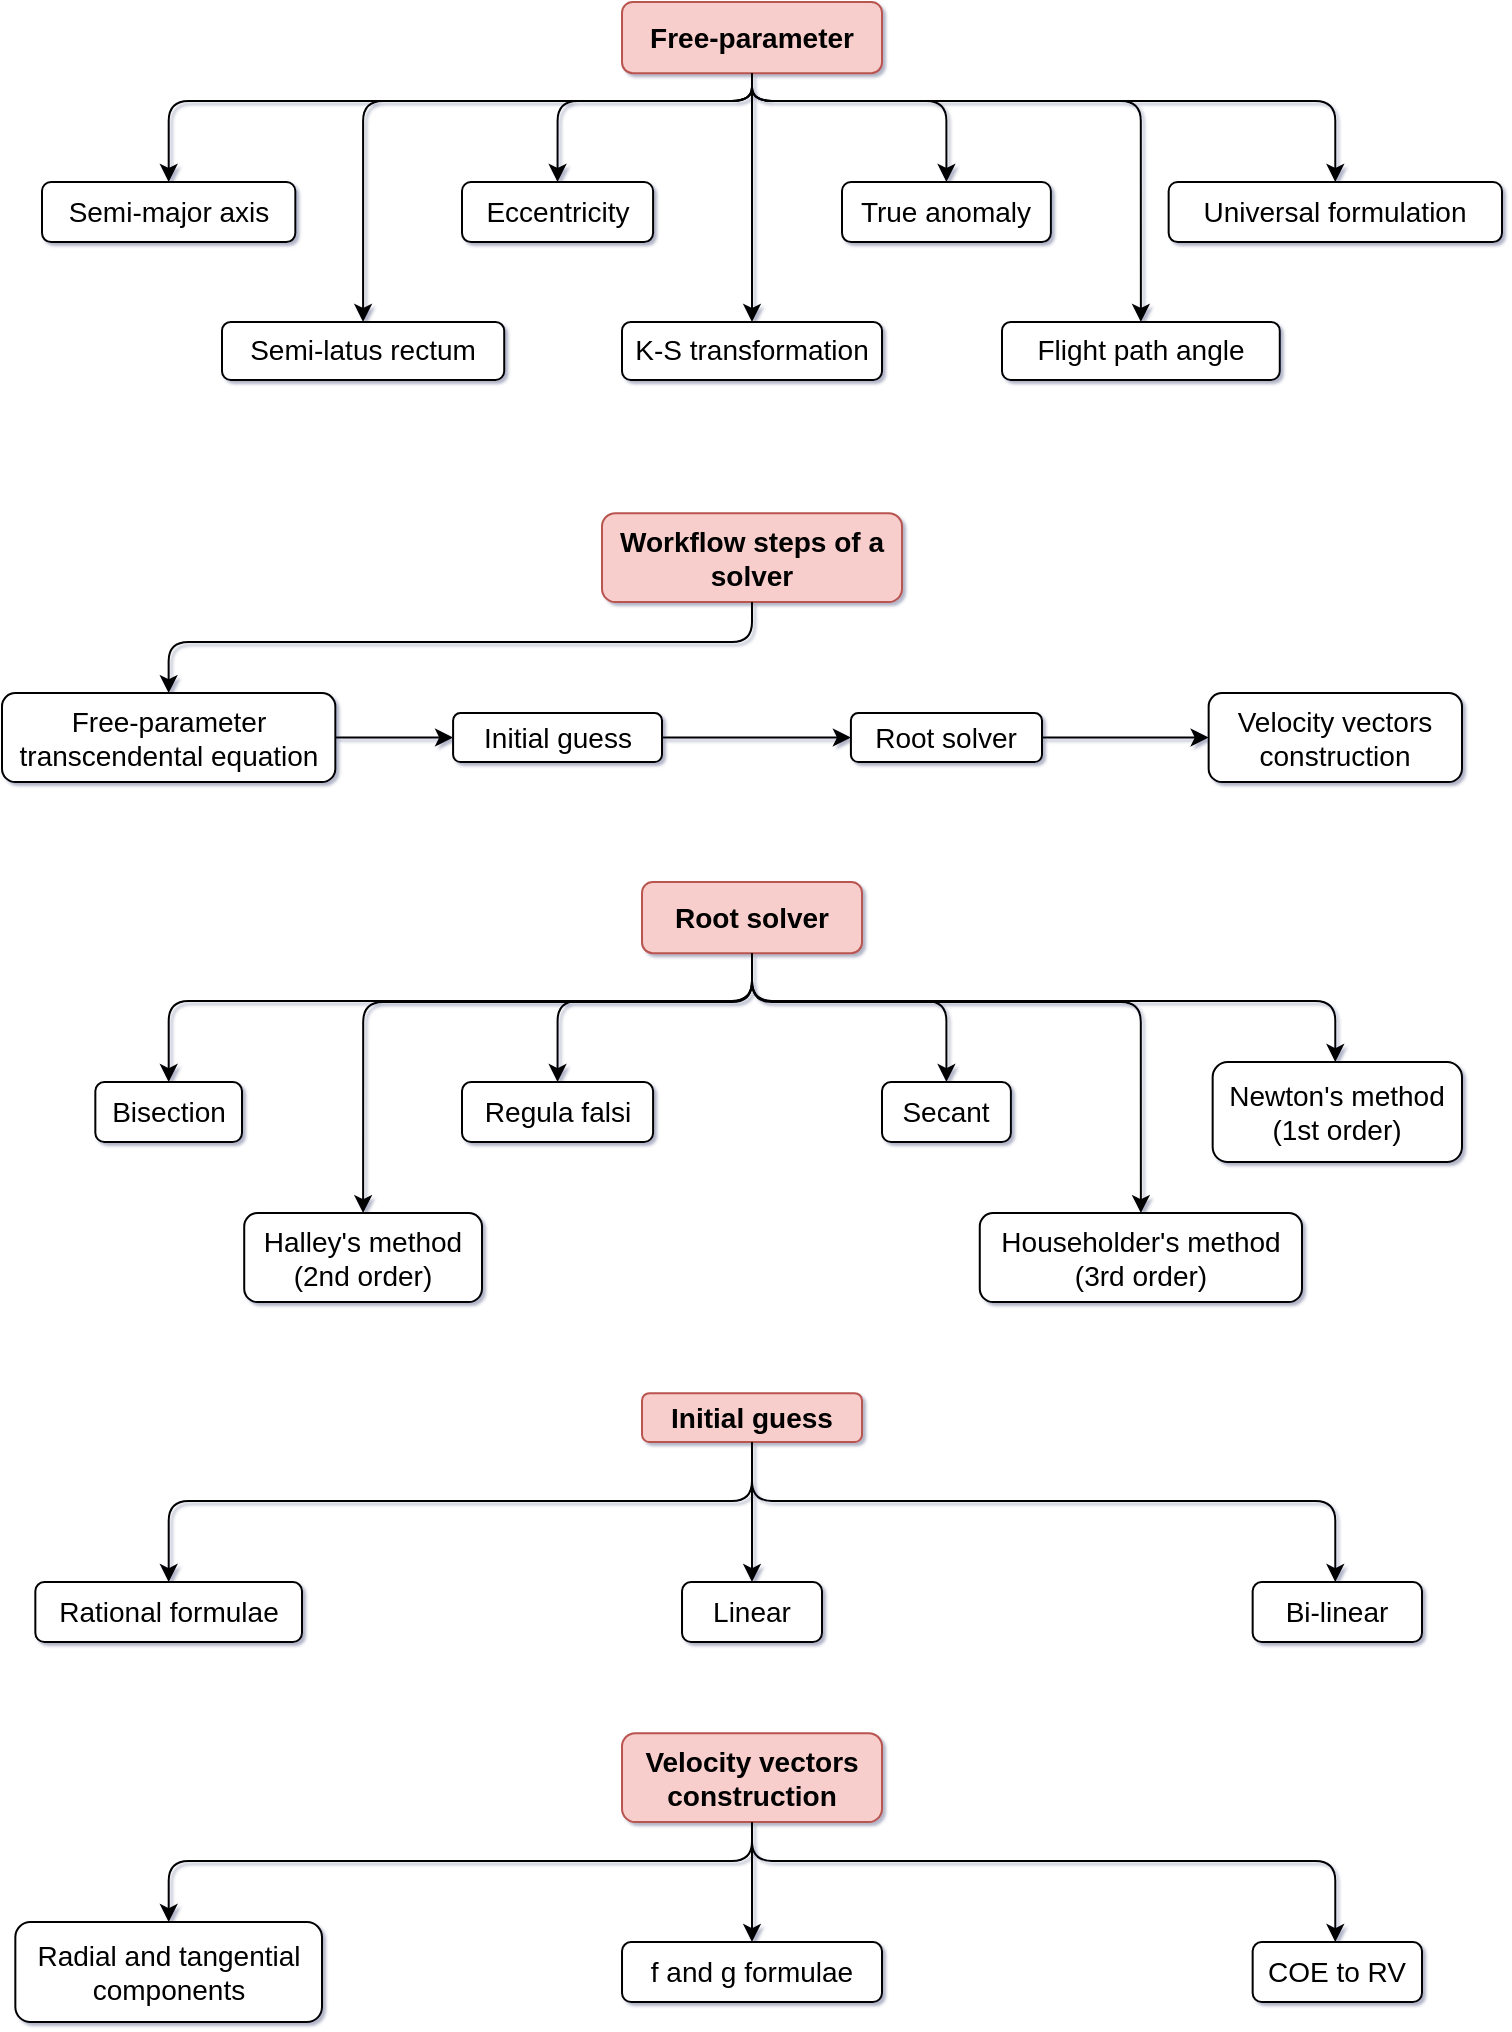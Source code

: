 <mxfile version="14.9.0" type="device" pages="2"><diagram id="C5RBs43oDa-KdzZeNtuy" name="Solver workflow"><mxGraphModel dx="1210" dy="611" grid="1" gridSize="10" guides="1" tooltips="1" connect="1" arrows="1" fold="1" page="1" pageScale="1" pageWidth="827" pageHeight="1169" math="0" shadow="1"><root><mxCell id="WIyWlLk6GJQsqaUBKTNV-0"/><mxCell id="WIyWlLk6GJQsqaUBKTNV-1" parent="WIyWlLk6GJQsqaUBKTNV-0"/><mxCell id="WIyWlLk6GJQsqaUBKTNV-3" value="&lt;div style=&quot;font-size: 14px;&quot;&gt;Free-parameter&lt;/div&gt;" style="whiteSpace=wrap;html=1;fontSize=14;glass=0;strokeWidth=1;shadow=0;fillColor=#f8cecc;strokeColor=#b85450;fontStyle=1;rounded=1;" parent="WIyWlLk6GJQsqaUBKTNV-1" vertex="1"><mxGeometry x="340.01" y="110" width="129.99" height="35.57" as="geometry"/></mxCell><mxCell id="WIyWlLk6GJQsqaUBKTNV-7" value="Semi-major axis" style="whiteSpace=wrap;html=1;fontSize=14;glass=0;strokeWidth=1;shadow=0;rounded=1;" parent="WIyWlLk6GJQsqaUBKTNV-1" vertex="1"><mxGeometry x="50" y="200" width="126.67" height="30.04" as="geometry"/></mxCell><mxCell id="bTKk4AEzW8FIw3MrJDpd-3" style="edgeStyle=orthogonalEdgeStyle;orthogonalLoop=1;jettySize=auto;html=1;fontSize=12;" edge="1" parent="WIyWlLk6GJQsqaUBKTNV-1" source="WIyWlLk6GJQsqaUBKTNV-3" target="WIyWlLk6GJQsqaUBKTNV-7"><mxGeometry x="30" y="90" as="geometry"><Array as="points"><mxPoint x="405.0" y="159.456"/><mxPoint x="113.333" y="159.456"/></Array></mxGeometry></mxCell><mxCell id="gIH_APP9Zbhu76MqHAaZ-1" value="Eccentricity" style="whiteSpace=wrap;html=1;fontSize=14;glass=0;strokeWidth=1;shadow=0;rounded=1;" parent="WIyWlLk6GJQsqaUBKTNV-1" vertex="1"><mxGeometry x="260" y="200" width="95.55" height="30.04" as="geometry"/></mxCell><mxCell id="bTKk4AEzW8FIw3MrJDpd-5" style="edgeStyle=orthogonalEdgeStyle;orthogonalLoop=1;jettySize=auto;html=1;entryX=0.5;entryY=0;entryDx=0;entryDy=0;fontSize=12;" edge="1" parent="WIyWlLk6GJQsqaUBKTNV-1" source="WIyWlLk6GJQsqaUBKTNV-3" target="gIH_APP9Zbhu76MqHAaZ-1"><mxGeometry x="30" y="90" as="geometry"><Array as="points"><mxPoint x="405.0" y="159.456"/><mxPoint x="307.778" y="159.456"/></Array></mxGeometry></mxCell><mxCell id="gIH_APP9Zbhu76MqHAaZ-2" value="Semi-latus rectum" style="whiteSpace=wrap;html=1;fontSize=14;glass=0;strokeWidth=1;shadow=0;rounded=1;" parent="WIyWlLk6GJQsqaUBKTNV-1" vertex="1"><mxGeometry x="140" y="270" width="141.11" height="28.95" as="geometry"/></mxCell><mxCell id="bTKk4AEzW8FIw3MrJDpd-8" style="edgeStyle=orthogonalEdgeStyle;orthogonalLoop=1;jettySize=auto;html=1;fontSize=12;" edge="1" parent="WIyWlLk6GJQsqaUBKTNV-1" source="WIyWlLk6GJQsqaUBKTNV-3" target="gIH_APP9Zbhu76MqHAaZ-2"><mxGeometry x="30" y="90" as="geometry"><Array as="points"><mxPoint x="405.0" y="159.456"/><mxPoint x="210.556" y="159.456"/></Array></mxGeometry></mxCell><mxCell id="gIH_APP9Zbhu76MqHAaZ-3" value="True anomaly" style="whiteSpace=wrap;html=1;fontSize=14;glass=0;strokeWidth=1;shadow=0;rounded=1;" parent="WIyWlLk6GJQsqaUBKTNV-1" vertex="1"><mxGeometry x="450" y="200" width="104.45" height="30.04" as="geometry"/></mxCell><mxCell id="bTKk4AEzW8FIw3MrJDpd-7" style="edgeStyle=orthogonalEdgeStyle;orthogonalLoop=1;jettySize=auto;html=1;entryX=0.5;entryY=0;entryDx=0;entryDy=0;fontSize=12;" edge="1" parent="WIyWlLk6GJQsqaUBKTNV-1" source="WIyWlLk6GJQsqaUBKTNV-3" target="gIH_APP9Zbhu76MqHAaZ-3"><mxGeometry x="30" y="90" as="geometry"><Array as="points"><mxPoint x="405.0" y="159.456"/><mxPoint x="502.222" y="159.456"/></Array></mxGeometry></mxCell><mxCell id="bTKk4AEzW8FIw3MrJDpd-0" value="Universal formulation" style="whiteSpace=wrap;html=1;fontSize=14;glass=0;strokeWidth=1;shadow=0;rounded=1;" vertex="1" parent="WIyWlLk6GJQsqaUBKTNV-1"><mxGeometry x="613.33" y="200" width="166.67" height="30.04" as="geometry"/></mxCell><mxCell id="bTKk4AEzW8FIw3MrJDpd-6" style="edgeStyle=orthogonalEdgeStyle;orthogonalLoop=1;jettySize=auto;html=1;fontSize=12;" edge="1" parent="WIyWlLk6GJQsqaUBKTNV-1" source="WIyWlLk6GJQsqaUBKTNV-3" target="bTKk4AEzW8FIw3MrJDpd-0"><mxGeometry x="30" y="90" as="geometry"><Array as="points"><mxPoint x="405.0" y="159.456"/><mxPoint x="696.667" y="159.456"/></Array></mxGeometry></mxCell><mxCell id="bTKk4AEzW8FIw3MrJDpd-1" value="K-S transformation" style="whiteSpace=wrap;html=1;fontSize=14;glass=0;strokeWidth=1;shadow=0;rounded=1;" vertex="1" parent="WIyWlLk6GJQsqaUBKTNV-1"><mxGeometry x="340" y="270" width="130.01" height="28.95" as="geometry"/></mxCell><mxCell id="bTKk4AEzW8FIw3MrJDpd-9" style="edgeStyle=orthogonalEdgeStyle;orthogonalLoop=1;jettySize=auto;html=1;entryX=0.5;entryY=0;entryDx=0;entryDy=0;fontSize=12;" edge="1" parent="WIyWlLk6GJQsqaUBKTNV-1" source="WIyWlLk6GJQsqaUBKTNV-3" target="bTKk4AEzW8FIw3MrJDpd-1"><mxGeometry x="30" y="90" as="geometry"/></mxCell><mxCell id="bTKk4AEzW8FIw3MrJDpd-2" value="Flight path angle" style="whiteSpace=wrap;html=1;fontSize=14;glass=0;strokeWidth=1;shadow=0;rounded=1;" vertex="1" parent="WIyWlLk6GJQsqaUBKTNV-1"><mxGeometry x="530" y="270" width="138.89" height="28.95" as="geometry"/></mxCell><mxCell id="bTKk4AEzW8FIw3MrJDpd-10" style="edgeStyle=orthogonalEdgeStyle;orthogonalLoop=1;jettySize=auto;html=1;entryX=0.5;entryY=0;entryDx=0;entryDy=0;fontSize=12;" edge="1" parent="WIyWlLk6GJQsqaUBKTNV-1" source="WIyWlLk6GJQsqaUBKTNV-3" target="bTKk4AEzW8FIw3MrJDpd-2"><mxGeometry x="30" y="90" as="geometry"><Array as="points"><mxPoint x="405.0" y="159.456"/><mxPoint x="599.444" y="159.456"/></Array></mxGeometry></mxCell><mxCell id="bTKk4AEzW8FIw3MrJDpd-23" value="" style="group;rounded=1;" vertex="1" connectable="0" parent="WIyWlLk6GJQsqaUBKTNV-1"><mxGeometry x="30" y="360" width="750.0" height="145.564" as="geometry"/></mxCell><mxCell id="bTKk4AEzW8FIw3MrJDpd-13" value="Workflow steps of a solver" style="whiteSpace=wrap;html=1;fontSize=14;glass=0;strokeWidth=1;shadow=0;fillColor=#f8cecc;strokeColor=#b85450;fontStyle=1;container=0;rounded=1;" vertex="1" parent="bTKk4AEzW8FIw3MrJDpd-23"><mxGeometry x="300.01" y="5.57" width="149.99" height="44.43" as="geometry"/></mxCell><mxCell id="bTKk4AEzW8FIw3MrJDpd-14" value="Free-parameter transcendental equation" style="whiteSpace=wrap;html=1;fontSize=14;glass=0;strokeWidth=1;shadow=0;container=0;rounded=1;" vertex="1" parent="bTKk4AEzW8FIw3MrJDpd-23"><mxGeometry y="95.56" width="166.67" height="44.44" as="geometry"/></mxCell><mxCell id="bTKk4AEzW8FIw3MrJDpd-18" style="edgeStyle=orthogonalEdgeStyle;orthogonalLoop=1;jettySize=auto;html=1;entryX=0.5;entryY=0;entryDx=0;entryDy=0;fontSize=14;" edge="1" parent="bTKk4AEzW8FIw3MrJDpd-23" source="bTKk4AEzW8FIw3MrJDpd-13" target="bTKk4AEzW8FIw3MrJDpd-14"><mxGeometry as="geometry"><Array as="points"><mxPoint x="375" y="70"/><mxPoint x="83" y="70"/></Array></mxGeometry></mxCell><mxCell id="bTKk4AEzW8FIw3MrJDpd-15" value="&lt;div&gt;Initial guess&lt;/div&gt;" style="whiteSpace=wrap;html=1;fontSize=14;glass=0;strokeWidth=1;shadow=0;container=0;rounded=1;" vertex="1" parent="bTKk4AEzW8FIw3MrJDpd-23"><mxGeometry x="225.55" y="105.56" width="104.45" height="24.44" as="geometry"/></mxCell><mxCell id="bTKk4AEzW8FIw3MrJDpd-19" style="edgeStyle=orthogonalEdgeStyle;orthogonalLoop=1;jettySize=auto;html=1;fontSize=14;" edge="1" parent="bTKk4AEzW8FIw3MrJDpd-23" source="bTKk4AEzW8FIw3MrJDpd-14" target="bTKk4AEzW8FIw3MrJDpd-15"><mxGeometry as="geometry"/></mxCell><mxCell id="bTKk4AEzW8FIw3MrJDpd-16" value="Root solver" style="whiteSpace=wrap;html=1;fontSize=14;glass=0;strokeWidth=1;shadow=0;container=0;rounded=1;" vertex="1" parent="bTKk4AEzW8FIw3MrJDpd-23"><mxGeometry x="424.45" y="105.56" width="95.55" height="24.44" as="geometry"/></mxCell><mxCell id="bTKk4AEzW8FIw3MrJDpd-20" style="edgeStyle=orthogonalEdgeStyle;orthogonalLoop=1;jettySize=auto;html=1;entryX=0;entryY=0.5;entryDx=0;entryDy=0;fontSize=14;" edge="1" parent="bTKk4AEzW8FIw3MrJDpd-23" source="bTKk4AEzW8FIw3MrJDpd-15" target="bTKk4AEzW8FIw3MrJDpd-16"><mxGeometry as="geometry"/></mxCell><mxCell id="bTKk4AEzW8FIw3MrJDpd-17" value="Velocity vectors construction" style="whiteSpace=wrap;html=1;fontSize=14;glass=0;strokeWidth=1;shadow=0;container=0;rounded=1;" vertex="1" parent="bTKk4AEzW8FIw3MrJDpd-23"><mxGeometry x="603.33" y="95.56" width="126.67" height="44.44" as="geometry"/></mxCell><mxCell id="bTKk4AEzW8FIw3MrJDpd-21" style="edgeStyle=orthogonalEdgeStyle;orthogonalLoop=1;jettySize=auto;html=1;entryX=0;entryY=0.5;entryDx=0;entryDy=0;fontSize=14;" edge="1" parent="bTKk4AEzW8FIw3MrJDpd-23" source="bTKk4AEzW8FIw3MrJDpd-16" target="bTKk4AEzW8FIw3MrJDpd-17"><mxGeometry as="geometry"/></mxCell><mxCell id="bTKk4AEzW8FIw3MrJDpd-36" style="edgeStyle=orthogonalEdgeStyle;rounded=1;orthogonalLoop=1;jettySize=auto;html=1;entryX=0.5;entryY=0;entryDx=0;entryDy=0;fontSize=14;" edge="1" parent="WIyWlLk6GJQsqaUBKTNV-1" source="bTKk4AEzW8FIw3MrJDpd-24" target="bTKk4AEzW8FIw3MrJDpd-34"><mxGeometry relative="1" as="geometry"><Array as="points"><mxPoint x="405" y="610"/><mxPoint x="599" y="610"/></Array></mxGeometry></mxCell><mxCell id="bTKk4AEzW8FIw3MrJDpd-38" style="edgeStyle=orthogonalEdgeStyle;rounded=1;orthogonalLoop=1;jettySize=auto;html=1;entryX=0.5;entryY=0;entryDx=0;entryDy=0;fontSize=14;" edge="1" parent="WIyWlLk6GJQsqaUBKTNV-1" source="bTKk4AEzW8FIw3MrJDpd-24" target="bTKk4AEzW8FIw3MrJDpd-33"><mxGeometry relative="1" as="geometry"><Array as="points"><mxPoint x="405" y="610"/><mxPoint x="211" y="610"/></Array></mxGeometry></mxCell><mxCell id="bTKk4AEzW8FIw3MrJDpd-24" value="Root solver" style="whiteSpace=wrap;html=1;fontSize=14;glass=0;strokeWidth=1;shadow=0;fillColor=#f8cecc;strokeColor=#b85450;fontStyle=1;rounded=1;" vertex="1" parent="WIyWlLk6GJQsqaUBKTNV-1"><mxGeometry x="350.01" y="550" width="109.99" height="35.57" as="geometry"/></mxCell><mxCell id="bTKk4AEzW8FIw3MrJDpd-25" value="Bisection " style="whiteSpace=wrap;html=1;fontSize=14;glass=0;strokeWidth=1;shadow=0;rounded=1;" vertex="1" parent="WIyWlLk6GJQsqaUBKTNV-1"><mxGeometry x="76.67" y="650.04" width="73.33" height="29.96" as="geometry"/></mxCell><mxCell id="bTKk4AEzW8FIw3MrJDpd-26" style="edgeStyle=orthogonalEdgeStyle;orthogonalLoop=1;jettySize=auto;html=1;fontSize=12;" edge="1" parent="WIyWlLk6GJQsqaUBKTNV-1" source="bTKk4AEzW8FIw3MrJDpd-24" target="bTKk4AEzW8FIw3MrJDpd-25"><mxGeometry x="30" y="540" as="geometry"><Array as="points"><mxPoint x="405.0" y="609.456"/><mxPoint x="113.333" y="609.456"/></Array></mxGeometry></mxCell><mxCell id="bTKk4AEzW8FIw3MrJDpd-27" value="Regula falsi" style="whiteSpace=wrap;html=1;fontSize=14;glass=0;strokeWidth=1;shadow=0;rounded=1;" vertex="1" parent="WIyWlLk6GJQsqaUBKTNV-1"><mxGeometry x="260" y="650.04" width="95.55" height="29.96" as="geometry"/></mxCell><mxCell id="bTKk4AEzW8FIw3MrJDpd-28" style="edgeStyle=orthogonalEdgeStyle;orthogonalLoop=1;jettySize=auto;html=1;entryX=0.5;entryY=0;entryDx=0;entryDy=0;fontSize=12;" edge="1" parent="WIyWlLk6GJQsqaUBKTNV-1" source="bTKk4AEzW8FIw3MrJDpd-24" target="bTKk4AEzW8FIw3MrJDpd-27"><mxGeometry x="30" y="540" as="geometry"><Array as="points"><mxPoint x="405.0" y="609.456"/><mxPoint x="307.778" y="609.456"/></Array></mxGeometry></mxCell><mxCell id="bTKk4AEzW8FIw3MrJDpd-29" value="Secant" style="whiteSpace=wrap;html=1;fontSize=14;glass=0;strokeWidth=1;shadow=0;rounded=1;" vertex="1" parent="WIyWlLk6GJQsqaUBKTNV-1"><mxGeometry x="470" y="650.04" width="64.45" height="29.96" as="geometry"/></mxCell><mxCell id="bTKk4AEzW8FIw3MrJDpd-30" style="edgeStyle=orthogonalEdgeStyle;orthogonalLoop=1;jettySize=auto;html=1;entryX=0.5;entryY=0;entryDx=0;entryDy=0;fontSize=12;" edge="1" parent="WIyWlLk6GJQsqaUBKTNV-1" source="bTKk4AEzW8FIw3MrJDpd-24" target="bTKk4AEzW8FIw3MrJDpd-29"><mxGeometry x="30" y="540" as="geometry"><Array as="points"><mxPoint x="405.0" y="609.456"/><mxPoint x="502.222" y="609.456"/></Array></mxGeometry></mxCell><mxCell id="bTKk4AEzW8FIw3MrJDpd-31" value="&lt;div&gt;Newton's method &lt;br&gt;&lt;/div&gt;&lt;div&gt;(1st order)&lt;/div&gt;" style="whiteSpace=wrap;html=1;fontSize=14;glass=0;strokeWidth=1;shadow=0;rounded=1;" vertex="1" parent="WIyWlLk6GJQsqaUBKTNV-1"><mxGeometry x="635.33" y="640.04" width="124.67" height="49.96" as="geometry"/></mxCell><mxCell id="bTKk4AEzW8FIw3MrJDpd-32" style="edgeStyle=orthogonalEdgeStyle;orthogonalLoop=1;jettySize=auto;html=1;fontSize=12;" edge="1" parent="WIyWlLk6GJQsqaUBKTNV-1" source="bTKk4AEzW8FIw3MrJDpd-24" target="bTKk4AEzW8FIw3MrJDpd-31"><mxGeometry x="30" y="540" as="geometry"><Array as="points"><mxPoint x="405.0" y="609.456"/><mxPoint x="696.667" y="609.456"/></Array></mxGeometry></mxCell><mxCell id="bTKk4AEzW8FIw3MrJDpd-33" value="&lt;div&gt;Halley's method&lt;/div&gt;(2nd order)" style="whiteSpace=wrap;html=1;fontSize=14;glass=0;strokeWidth=1;shadow=0;rounded=1;" vertex="1" parent="WIyWlLk6GJQsqaUBKTNV-1"><mxGeometry x="151.11" y="715.56" width="118.89" height="44.44" as="geometry"/></mxCell><mxCell id="bTKk4AEzW8FIw3MrJDpd-34" value="&lt;div&gt;Householder's method&lt;/div&gt;&lt;div&gt;(3rd order)&lt;br&gt;&lt;/div&gt;" style="whiteSpace=wrap;html=1;fontSize=14;glass=0;strokeWidth=1;shadow=0;rounded=1;" vertex="1" parent="WIyWlLk6GJQsqaUBKTNV-1"><mxGeometry x="518.89" y="715.56" width="161.11" height="44.44" as="geometry"/></mxCell><mxCell id="bTKk4AEzW8FIw3MrJDpd-39" value="Initial guess" style="whiteSpace=wrap;html=1;fontSize=14;glass=0;strokeWidth=1;shadow=0;fillColor=#f8cecc;strokeColor=#b85450;fontStyle=1;rounded=1;" vertex="1" parent="WIyWlLk6GJQsqaUBKTNV-1"><mxGeometry x="350.01" y="805.57" width="109.99" height="24.43" as="geometry"/></mxCell><mxCell id="bTKk4AEzW8FIw3MrJDpd-40" value="Rational formulae" style="whiteSpace=wrap;html=1;fontSize=14;glass=0;strokeWidth=1;shadow=0;rounded=1;" vertex="1" parent="WIyWlLk6GJQsqaUBKTNV-1"><mxGeometry x="46.67" y="900.04" width="133.33" height="29.96" as="geometry"/></mxCell><mxCell id="bTKk4AEzW8FIw3MrJDpd-41" style="edgeStyle=orthogonalEdgeStyle;orthogonalLoop=1;jettySize=auto;html=1;fontSize=12;" edge="1" parent="WIyWlLk6GJQsqaUBKTNV-1" source="bTKk4AEzW8FIw3MrJDpd-39" target="bTKk4AEzW8FIw3MrJDpd-40"><mxGeometry x="30" y="790" as="geometry"><Array as="points"><mxPoint x="405.0" y="859.456"/><mxPoint x="113.333" y="859.456"/></Array></mxGeometry></mxCell><mxCell id="bTKk4AEzW8FIw3MrJDpd-44" value="Linear" style="whiteSpace=wrap;html=1;fontSize=14;glass=0;strokeWidth=1;shadow=0;rounded=1;" vertex="1" parent="WIyWlLk6GJQsqaUBKTNV-1"><mxGeometry x="370.01" y="900.04" width="69.99" height="29.96" as="geometry"/></mxCell><mxCell id="bTKk4AEzW8FIw3MrJDpd-45" style="edgeStyle=orthogonalEdgeStyle;orthogonalLoop=1;jettySize=auto;html=1;entryX=0.5;entryY=0;entryDx=0;entryDy=0;fontSize=12;" edge="1" parent="WIyWlLk6GJQsqaUBKTNV-1" source="bTKk4AEzW8FIw3MrJDpd-39" target="bTKk4AEzW8FIw3MrJDpd-44"><mxGeometry x="30" y="790" as="geometry"><Array as="points"><mxPoint x="405" y="870"/><mxPoint x="405" y="870"/></Array></mxGeometry></mxCell><mxCell id="bTKk4AEzW8FIw3MrJDpd-46" value="Bi-linear" style="whiteSpace=wrap;html=1;fontSize=14;glass=0;strokeWidth=1;shadow=0;rounded=1;" vertex="1" parent="WIyWlLk6GJQsqaUBKTNV-1"><mxGeometry x="655.33" y="900.04" width="84.67" height="29.96" as="geometry"/></mxCell><mxCell id="bTKk4AEzW8FIw3MrJDpd-47" style="edgeStyle=orthogonalEdgeStyle;orthogonalLoop=1;jettySize=auto;html=1;fontSize=12;" edge="1" parent="WIyWlLk6GJQsqaUBKTNV-1" source="bTKk4AEzW8FIw3MrJDpd-39" target="bTKk4AEzW8FIw3MrJDpd-46"><mxGeometry x="30" y="790" as="geometry"><Array as="points"><mxPoint x="405.0" y="859.456"/><mxPoint x="696.667" y="859.456"/></Array></mxGeometry></mxCell><mxCell id="bTKk4AEzW8FIw3MrJDpd-48" value="&lt;div&gt;Velocity vectors&lt;/div&gt;&lt;div&gt;construction&lt;br&gt;&lt;/div&gt;" style="whiteSpace=wrap;html=1;fontSize=14;glass=0;strokeWidth=1;shadow=0;fillColor=#f8cecc;strokeColor=#b85450;fontStyle=1;rounded=1;" vertex="1" parent="WIyWlLk6GJQsqaUBKTNV-1"><mxGeometry x="340.01" y="975.57" width="129.99" height="44.43" as="geometry"/></mxCell><mxCell id="bTKk4AEzW8FIw3MrJDpd-49" value="&lt;div&gt;Radial and tangential&lt;/div&gt;&lt;div&gt;components&lt;br&gt;&lt;/div&gt;" style="whiteSpace=wrap;html=1;fontSize=14;glass=0;strokeWidth=1;shadow=0;rounded=1;" vertex="1" parent="WIyWlLk6GJQsqaUBKTNV-1"><mxGeometry x="36.67" y="1070.04" width="153.33" height="49.96" as="geometry"/></mxCell><mxCell id="bTKk4AEzW8FIw3MrJDpd-50" style="edgeStyle=orthogonalEdgeStyle;orthogonalLoop=1;jettySize=auto;html=1;fontSize=12;" edge="1" parent="WIyWlLk6GJQsqaUBKTNV-1" source="bTKk4AEzW8FIw3MrJDpd-48" target="bTKk4AEzW8FIw3MrJDpd-49"><mxGeometry x="30" y="970" as="geometry"><Array as="points"><mxPoint x="405.0" y="1039.456"/><mxPoint x="113.333" y="1039.456"/></Array></mxGeometry></mxCell><mxCell id="bTKk4AEzW8FIw3MrJDpd-51" value="&lt;div&gt;f and g formulae&lt;/div&gt;" style="whiteSpace=wrap;html=1;fontSize=14;glass=0;strokeWidth=1;shadow=0;rounded=1;" vertex="1" parent="WIyWlLk6GJQsqaUBKTNV-1"><mxGeometry x="340.01" y="1080.04" width="129.99" height="29.96" as="geometry"/></mxCell><mxCell id="bTKk4AEzW8FIw3MrJDpd-52" style="edgeStyle=orthogonalEdgeStyle;orthogonalLoop=1;jettySize=auto;html=1;entryX=0.5;entryY=0;entryDx=0;entryDy=0;fontSize=12;" edge="1" parent="WIyWlLk6GJQsqaUBKTNV-1" source="bTKk4AEzW8FIw3MrJDpd-48" target="bTKk4AEzW8FIw3MrJDpd-51"><mxGeometry x="30" y="970" as="geometry"><Array as="points"><mxPoint x="405" y="1050"/><mxPoint x="405" y="1050"/></Array></mxGeometry></mxCell><mxCell id="bTKk4AEzW8FIw3MrJDpd-53" value="COE to RV" style="whiteSpace=wrap;html=1;fontSize=14;glass=0;strokeWidth=1;shadow=0;rounded=1;" vertex="1" parent="WIyWlLk6GJQsqaUBKTNV-1"><mxGeometry x="655.33" y="1080.04" width="84.67" height="29.96" as="geometry"/></mxCell><mxCell id="bTKk4AEzW8FIw3MrJDpd-54" style="edgeStyle=orthogonalEdgeStyle;orthogonalLoop=1;jettySize=auto;html=1;fontSize=12;" edge="1" parent="WIyWlLk6GJQsqaUBKTNV-1" source="bTKk4AEzW8FIw3MrJDpd-48" target="bTKk4AEzW8FIw3MrJDpd-53"><mxGeometry x="30" y="970" as="geometry"><Array as="points"><mxPoint x="405.0" y="1039.456"/><mxPoint x="696.667" y="1039.456"/></Array></mxGeometry></mxCell></root></mxGraphModel></diagram><diagram id="3xu0nLQb1s2iYqZKedxJ" name="Inheritance tree"><mxGraphModel dx="1008" dy="509" grid="1" gridSize="10" guides="1" tooltips="1" connect="1" arrows="1" fold="1" page="1" pageScale="1" pageWidth="827" pageHeight="1169" math="0" shadow="0"><root><mxCell id="UPMLS347s_S0XSsxLslY-0"/><mxCell id="UPMLS347s_S0XSsxLslY-1" parent="UPMLS347s_S0XSsxLslY-0"/><mxCell id="lf13Vj-NSQrZQH6byrpj-13" style="edgeStyle=orthogonalEdgeStyle;rounded=1;orthogonalLoop=1;jettySize=auto;html=1;entryX=0;entryY=0.5;entryDx=0;entryDy=0;fontSize=14;" edge="1" parent="UPMLS347s_S0XSsxLslY-1" source="aZiCB0Aayz6e8aDMOWsA-0" target="aZiCB0Aayz6e8aDMOWsA-1"><mxGeometry relative="1" as="geometry"/></mxCell><mxCell id="lf13Vj-NSQrZQH6byrpj-14" style="edgeStyle=orthogonalEdgeStyle;rounded=1;orthogonalLoop=1;jettySize=auto;html=1;entryX=0;entryY=0.5;entryDx=0;entryDy=0;fontSize=14;" edge="1" parent="UPMLS347s_S0XSsxLslY-1" source="aZiCB0Aayz6e8aDMOWsA-0" target="aZiCB0Aayz6e8aDMOWsA-5"><mxGeometry relative="1" as="geometry"/></mxCell><mxCell id="aZiCB0Aayz6e8aDMOWsA-0" value="&lt;div&gt;Semi-major axis&lt;br&gt;&lt;/div&gt;&lt;div&gt;based solvers&lt;br&gt;&lt;/div&gt;" style="whiteSpace=wrap;html=1;fontSize=14;glass=0;strokeWidth=1;shadow=0;fillColor=#f8cecc;strokeColor=#b85450;fontStyle=1;rounded=1;" vertex="1" parent="UPMLS347s_S0XSsxLslY-1"><mxGeometry x="35" y="80" width="130" height="40" as="geometry"/></mxCell><mxCell id="aZiCB0Aayz6e8aDMOWsA-11" style="edgeStyle=orthogonalEdgeStyle;rounded=1;orthogonalLoop=1;jettySize=auto;html=1;fontSize=14;" edge="1" parent="UPMLS347s_S0XSsxLslY-1" source="aZiCB0Aayz6e8aDMOWsA-1" target="aZiCB0Aayz6e8aDMOWsA-3"><mxGeometry relative="1" as="geometry"/></mxCell><mxCell id="aZiCB0Aayz6e8aDMOWsA-1" value="Lagrange 1788" style="whiteSpace=wrap;html=1;fontSize=14;glass=0;strokeWidth=1;shadow=0;rounded=1;" vertex="1" parent="UPMLS347s_S0XSsxLslY-1"><mxGeometry x="205" y="50" width="110" height="30" as="geometry"/></mxCell><mxCell id="aZiCB0Aayz6e8aDMOWsA-12" style="edgeStyle=orthogonalEdgeStyle;rounded=1;orthogonalLoop=1;jettySize=auto;html=1;fontSize=14;" edge="1" parent="UPMLS347s_S0XSsxLslY-1" source="aZiCB0Aayz6e8aDMOWsA-3" target="aZiCB0Aayz6e8aDMOWsA-7"><mxGeometry relative="1" as="geometry"/></mxCell><mxCell id="aZiCB0Aayz6e8aDMOWsA-3" value="Prussing 2000" style="whiteSpace=wrap;html=1;fontSize=14;glass=0;strokeWidth=1;shadow=0;rounded=1;" vertex="1" parent="UPMLS347s_S0XSsxLslY-1"><mxGeometry x="335" y="50" width="100" height="30" as="geometry"/></mxCell><mxCell id="aZiCB0Aayz6e8aDMOWsA-16" style="edgeStyle=orthogonalEdgeStyle;rounded=1;orthogonalLoop=1;jettySize=auto;html=1;fontSize=14;" edge="1" parent="UPMLS347s_S0XSsxLslY-1" source="aZiCB0Aayz6e8aDMOWsA-5" target="aZiCB0Aayz6e8aDMOWsA-9"><mxGeometry relative="1" as="geometry"/></mxCell><mxCell id="aZiCB0Aayz6e8aDMOWsA-5" value="Thorne 1995" style="whiteSpace=wrap;html=1;fontSize=14;glass=0;strokeWidth=1;shadow=0;rounded=1;" vertex="1" parent="UPMLS347s_S0XSsxLslY-1"><mxGeometry x="205" y="120" width="90" height="30" as="geometry"/></mxCell><mxCell id="aZiCB0Aayz6e8aDMOWsA-13" style="edgeStyle=orthogonalEdgeStyle;rounded=1;orthogonalLoop=1;jettySize=auto;html=1;fontSize=14;" edge="1" parent="UPMLS347s_S0XSsxLslY-1" source="aZiCB0Aayz6e8aDMOWsA-7" target="aZiCB0Aayz6e8aDMOWsA-8"><mxGeometry relative="1" as="geometry"/></mxCell><mxCell id="aZiCB0Aayz6e8aDMOWsA-7" value="Wailliez 2014" style="whiteSpace=wrap;html=1;fontSize=14;glass=0;strokeWidth=1;shadow=0;rounded=1;" vertex="1" parent="UPMLS347s_S0XSsxLslY-1"><mxGeometry x="455" y="50" width="100" height="30" as="geometry"/></mxCell><mxCell id="aZiCB0Aayz6e8aDMOWsA-8" value="Jiang 2016" style="whiteSpace=wrap;html=1;fontSize=14;glass=0;strokeWidth=1;shadow=0;rounded=1;" vertex="1" parent="UPMLS347s_S0XSsxLslY-1"><mxGeometry x="575" y="50" width="81.66" height="30" as="geometry"/></mxCell><mxCell id="aZiCB0Aayz6e8aDMOWsA-9" value="Thorne 2004" style="whiteSpace=wrap;html=1;fontSize=14;glass=0;strokeWidth=1;shadow=0;rounded=1;" vertex="1" parent="UPMLS347s_S0XSsxLslY-1"><mxGeometry x="315" y="120" width="90" height="30" as="geometry"/></mxCell><mxCell id="lf13Vj-NSQrZQH6byrpj-15" style="edgeStyle=orthogonalEdgeStyle;rounded=1;orthogonalLoop=1;jettySize=auto;html=1;entryX=0;entryY=0.5;entryDx=0;entryDy=0;fontSize=14;" edge="1" parent="UPMLS347s_S0XSsxLslY-1" source="lf13Vj-NSQrZQH6byrpj-17" target="lf13Vj-NSQrZQH6byrpj-19"><mxGeometry relative="1" as="geometry"/></mxCell><mxCell id="lf13Vj-NSQrZQH6byrpj-16" style="edgeStyle=orthogonalEdgeStyle;rounded=1;orthogonalLoop=1;jettySize=auto;html=1;entryX=0;entryY=0.5;entryDx=0;entryDy=0;fontSize=14;" edge="1" parent="UPMLS347s_S0XSsxLslY-1" source="lf13Vj-NSQrZQH6byrpj-17" target="lf13Vj-NSQrZQH6byrpj-23"><mxGeometry relative="1" as="geometry"/></mxCell><mxCell id="lf13Vj-NSQrZQH6byrpj-17" value="&lt;div&gt;Semi-major axis&lt;br&gt;&lt;/div&gt;&lt;div&gt;based solvers&lt;br&gt;&lt;/div&gt;" style="whiteSpace=wrap;html=1;fontSize=14;glass=0;strokeWidth=1;shadow=0;fillColor=#f8cecc;strokeColor=#b85450;fontStyle=1;rounded=1;" vertex="1" parent="UPMLS347s_S0XSsxLslY-1"><mxGeometry x="30" y="210" width="130" height="40" as="geometry"/></mxCell><mxCell id="lf13Vj-NSQrZQH6byrpj-19" value="Escobal 1965" style="whiteSpace=wrap;html=1;fontSize=14;glass=0;strokeWidth=1;shadow=0;rounded=1;" vertex="1" parent="UPMLS347s_S0XSsxLslY-1"><mxGeometry x="200" y="180" width="100" height="30" as="geometry"/></mxCell><mxCell id="lf13Vj-NSQrZQH6byrpj-22" style="edgeStyle=orthogonalEdgeStyle;rounded=1;orthogonalLoop=1;jettySize=auto;html=1;fontSize=14;" edge="1" parent="UPMLS347s_S0XSsxLslY-1" source="lf13Vj-NSQrZQH6byrpj-23" target="lf13Vj-NSQrZQH6byrpj-27"><mxGeometry relative="1" as="geometry"/></mxCell><mxCell id="lf13Vj-NSQrZQH6byrpj-23" value="Avanzini 2008" style="whiteSpace=wrap;html=1;fontSize=14;glass=0;strokeWidth=1;shadow=0;rounded=1;" vertex="1" parent="UPMLS347s_S0XSsxLslY-1"><mxGeometry x="200" y="250" width="100" height="30" as="geometry"/></mxCell><mxCell id="lf13Vj-NSQrZQH6byrpj-29" style="edgeStyle=orthogonalEdgeStyle;rounded=1;orthogonalLoop=1;jettySize=auto;html=1;entryX=0;entryY=0.5;entryDx=0;entryDy=0;fontSize=14;" edge="1" parent="UPMLS347s_S0XSsxLslY-1" source="lf13Vj-NSQrZQH6byrpj-27" target="lf13Vj-NSQrZQH6byrpj-28"><mxGeometry relative="1" as="geometry"/></mxCell><mxCell id="lf13Vj-NSQrZQH6byrpj-27" value="He 2010" style="whiteSpace=wrap;html=1;fontSize=14;glass=0;strokeWidth=1;shadow=0;rounded=1;" vertex="1" parent="UPMLS347s_S0XSsxLslY-1"><mxGeometry x="321.66" y="250" width="68.34" height="30" as="geometry"/></mxCell><mxCell id="lf13Vj-NSQrZQH6byrpj-28" value="Wen 2014" style="whiteSpace=wrap;html=1;fontSize=14;glass=0;strokeWidth=1;shadow=0;rounded=1;" vertex="1" parent="UPMLS347s_S0XSsxLslY-1"><mxGeometry x="413.5" y="250" width="76.5" height="30" as="geometry"/></mxCell></root></mxGraphModel></diagram></mxfile>